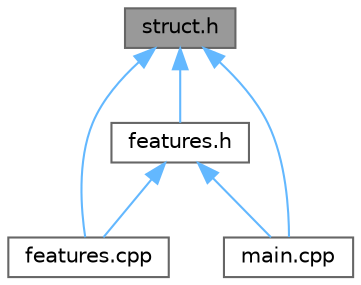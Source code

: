 digraph "struct.h"
{
 // LATEX_PDF_SIZE
  bgcolor="transparent";
  edge [fontname=Helvetica,fontsize=10,labelfontname=Helvetica,labelfontsize=10];
  node [fontname=Helvetica,fontsize=10,shape=box,height=0.2,width=0.4];
  Node1 [label="struct.h",height=0.2,width=0.4,color="gray40", fillcolor="grey60", style="filled", fontcolor="black",tooltip="Structures file."];
  Node1 -> Node2 [dir="back",color="steelblue1",style="solid"];
  Node2 [label="features.cpp",height=0.2,width=0.4,color="grey40", fillcolor="white", style="filled",URL="$features_8cpp.html",tooltip="complete features file (header, and feature body)."];
  Node1 -> Node3 [dir="back",color="steelblue1",style="solid"];
  Node3 [label="features.h",height=0.2,width=0.4,color="grey40", fillcolor="white", style="filled",URL="$features_8h.html",tooltip="Header file."];
  Node3 -> Node2 [dir="back",color="steelblue1",style="solid"];
  Node3 -> Node4 [dir="back",color="steelblue1",style="solid"];
  Node4 [label="main.cpp",height=0.2,width=0.4,color="grey40", fillcolor="white", style="filled",URL="$main_8cpp.html",tooltip="File with main feature."];
  Node1 -> Node4 [dir="back",color="steelblue1",style="solid"];
}
